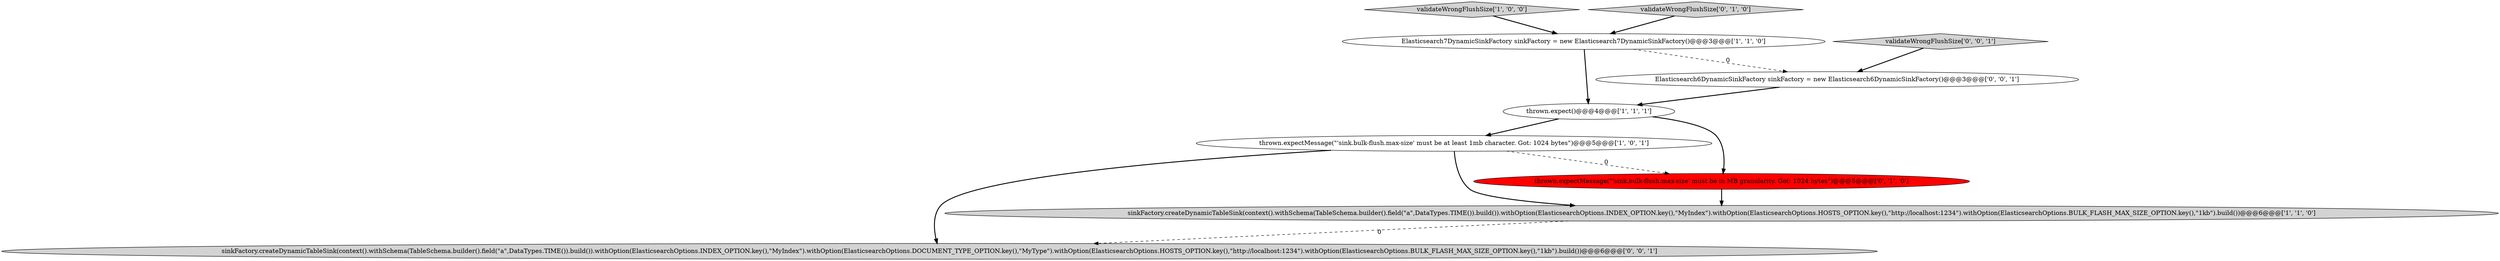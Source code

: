 digraph {
9 [style = filled, label = "Elasticsearch6DynamicSinkFactory sinkFactory = new Elasticsearch6DynamicSinkFactory()@@@3@@@['0', '0', '1']", fillcolor = white, shape = ellipse image = "AAA0AAABBB3BBB"];
0 [style = filled, label = "Elasticsearch7DynamicSinkFactory sinkFactory = new Elasticsearch7DynamicSinkFactory()@@@3@@@['1', '1', '0']", fillcolor = white, shape = ellipse image = "AAA0AAABBB1BBB"];
3 [style = filled, label = "validateWrongFlushSize['1', '0', '0']", fillcolor = lightgray, shape = diamond image = "AAA0AAABBB1BBB"];
8 [style = filled, label = "validateWrongFlushSize['0', '0', '1']", fillcolor = lightgray, shape = diamond image = "AAA0AAABBB3BBB"];
1 [style = filled, label = "thrown.expectMessage(\"'sink.bulk-flush.max-size' must be at least 1mb character. Got: 1024 bytes\")@@@5@@@['1', '0', '1']", fillcolor = white, shape = ellipse image = "AAA0AAABBB1BBB"];
2 [style = filled, label = "sinkFactory.createDynamicTableSink(context().withSchema(TableSchema.builder().field(\"a\",DataTypes.TIME()).build()).withOption(ElasticsearchOptions.INDEX_OPTION.key(),\"MyIndex\").withOption(ElasticsearchOptions.HOSTS_OPTION.key(),\"http://localhost:1234\").withOption(ElasticsearchOptions.BULK_FLASH_MAX_SIZE_OPTION.key(),\"1kb\").build())@@@6@@@['1', '1', '0']", fillcolor = lightgray, shape = ellipse image = "AAA0AAABBB1BBB"];
7 [style = filled, label = "sinkFactory.createDynamicTableSink(context().withSchema(TableSchema.builder().field(\"a\",DataTypes.TIME()).build()).withOption(ElasticsearchOptions.INDEX_OPTION.key(),\"MyIndex\").withOption(ElasticsearchOptions.DOCUMENT_TYPE_OPTION.key(),\"MyType\").withOption(ElasticsearchOptions.HOSTS_OPTION.key(),\"http://localhost:1234\").withOption(ElasticsearchOptions.BULK_FLASH_MAX_SIZE_OPTION.key(),\"1kb\").build())@@@6@@@['0', '0', '1']", fillcolor = lightgray, shape = ellipse image = "AAA0AAABBB3BBB"];
4 [style = filled, label = "thrown.expect()@@@4@@@['1', '1', '1']", fillcolor = white, shape = ellipse image = "AAA0AAABBB1BBB"];
6 [style = filled, label = "validateWrongFlushSize['0', '1', '0']", fillcolor = lightgray, shape = diamond image = "AAA0AAABBB2BBB"];
5 [style = filled, label = "thrown.expectMessage(\"'sink.bulk-flush.max-size' must be in MB granularity. Got: 1024 bytes\")@@@5@@@['0', '1', '0']", fillcolor = red, shape = ellipse image = "AAA1AAABBB2BBB"];
5->2 [style = bold, label=""];
1->2 [style = bold, label=""];
4->1 [style = bold, label=""];
6->0 [style = bold, label=""];
1->5 [style = dashed, label="0"];
0->9 [style = dashed, label="0"];
2->7 [style = dashed, label="0"];
0->4 [style = bold, label=""];
4->5 [style = bold, label=""];
1->7 [style = bold, label=""];
3->0 [style = bold, label=""];
9->4 [style = bold, label=""];
8->9 [style = bold, label=""];
}
